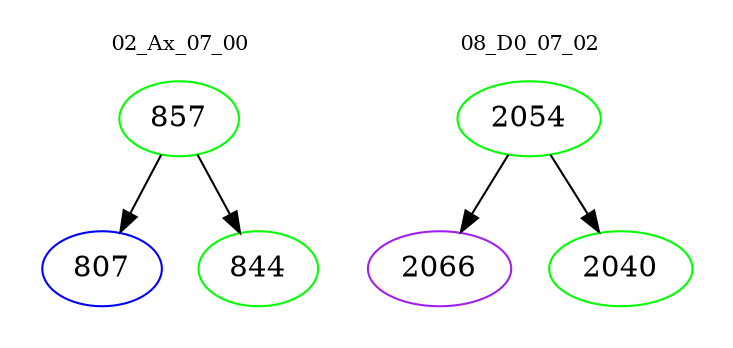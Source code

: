 digraph{
subgraph cluster_0 {
color = white
label = "02_Ax_07_00";
fontsize=10;
T0_857 [label="857", color="green"]
T0_857 -> T0_807 [color="black"]
T0_807 [label="807", color="blue"]
T0_857 -> T0_844 [color="black"]
T0_844 [label="844", color="green"]
}
subgraph cluster_1 {
color = white
label = "08_D0_07_02";
fontsize=10;
T1_2054 [label="2054", color="green"]
T1_2054 -> T1_2066 [color="black"]
T1_2066 [label="2066", color="purple"]
T1_2054 -> T1_2040 [color="black"]
T1_2040 [label="2040", color="green"]
}
}
